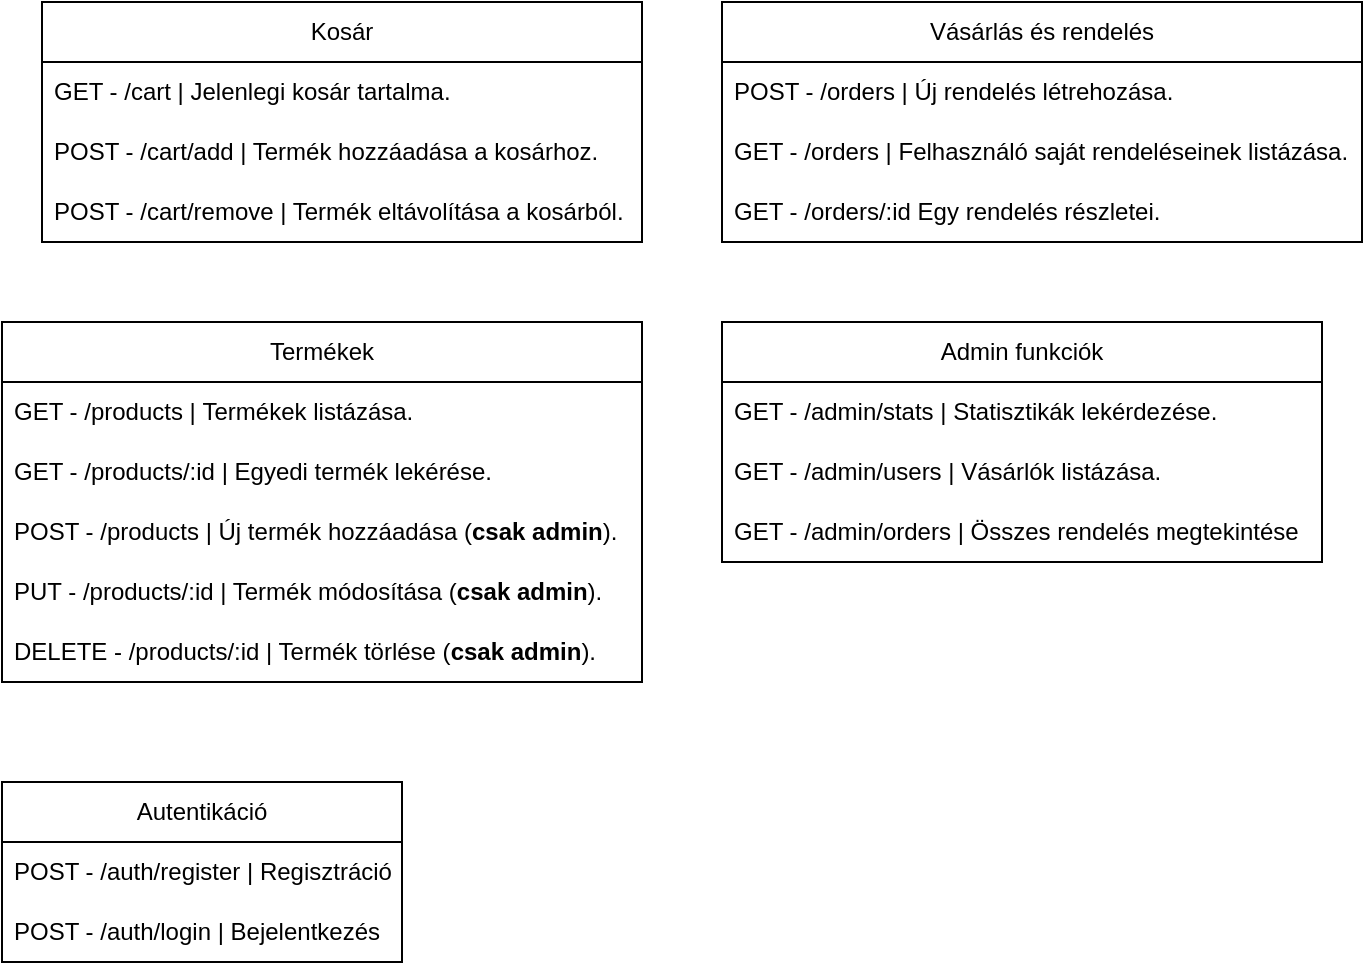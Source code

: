 <mxfile>
    <diagram id="0lt0e1INmzBCQiBoyL_2" name="Backend végpontok">
        <mxGraphModel dx="971" dy="664" grid="1" gridSize="10" guides="1" tooltips="1" connect="1" arrows="1" fold="1" page="1" pageScale="1" pageWidth="850" pageHeight="1100" math="0" shadow="0">
            <root>
                <mxCell id="0"/>
                <mxCell id="1" parent="0"/>
                <mxCell id="2" value="Autentikáció" style="swimlane;fontStyle=0;childLayout=stackLayout;horizontal=1;startSize=30;horizontalStack=0;resizeParent=1;resizeParentMax=0;resizeLast=0;collapsible=1;marginBottom=0;whiteSpace=wrap;html=1;" vertex="1" parent="1">
                    <mxGeometry x="80" y="430" width="200" height="90" as="geometry">
                        <mxRectangle x="160" y="40" width="60" height="30" as="alternateBounds"/>
                    </mxGeometry>
                </mxCell>
                <mxCell id="3" value="POST - /auth/register | Regisztráció" style="text;strokeColor=none;fillColor=none;align=left;verticalAlign=middle;spacingLeft=4;spacingRight=4;overflow=hidden;points=[[0,0.5],[1,0.5]];portConstraint=eastwest;rotatable=0;whiteSpace=wrap;html=1;" vertex="1" parent="2">
                    <mxGeometry y="30" width="200" height="30" as="geometry"/>
                </mxCell>
                <mxCell id="4" value="POST - /auth/login | Bejelentkezés" style="text;strokeColor=none;fillColor=none;align=left;verticalAlign=middle;spacingLeft=4;spacingRight=4;overflow=hidden;points=[[0,0.5],[1,0.5]];portConstraint=eastwest;rotatable=0;whiteSpace=wrap;html=1;" vertex="1" parent="2">
                    <mxGeometry y="60" width="200" height="30" as="geometry"/>
                </mxCell>
                <mxCell id="16" value="Termékek" style="swimlane;fontStyle=0;childLayout=stackLayout;horizontal=1;startSize=30;horizontalStack=0;resizeParent=1;resizeParentMax=0;resizeLast=0;collapsible=1;marginBottom=0;whiteSpace=wrap;html=1;" vertex="1" parent="1">
                    <mxGeometry x="80" y="200" width="320" height="180" as="geometry"/>
                </mxCell>
                <mxCell id="17" value="GET - /products |&amp;nbsp;Termékek listázása." style="text;strokeColor=none;fillColor=none;align=left;verticalAlign=middle;spacingLeft=4;spacingRight=4;overflow=hidden;points=[[0,0.5],[1,0.5]];portConstraint=eastwest;rotatable=0;whiteSpace=wrap;html=1;" vertex="1" parent="16">
                    <mxGeometry y="30" width="320" height="30" as="geometry"/>
                </mxCell>
                <mxCell id="18" value="GET - /products/:id |&amp;nbsp;Egyedi termék lekérése." style="text;strokeColor=none;fillColor=none;align=left;verticalAlign=middle;spacingLeft=4;spacingRight=4;overflow=hidden;points=[[0,0.5],[1,0.5]];portConstraint=eastwest;rotatable=0;whiteSpace=wrap;html=1;" vertex="1" parent="16">
                    <mxGeometry y="60" width="320" height="30" as="geometry"/>
                </mxCell>
                <mxCell id="19" value="POST - /products | Új termék hozzáadása (&lt;strong&gt;csak admin&lt;/strong&gt;)." style="text;strokeColor=none;fillColor=none;align=left;verticalAlign=middle;spacingLeft=4;spacingRight=4;overflow=hidden;points=[[0,0.5],[1,0.5]];portConstraint=eastwest;rotatable=0;whiteSpace=wrap;html=1;" vertex="1" parent="16">
                    <mxGeometry y="90" width="320" height="30" as="geometry"/>
                </mxCell>
                <mxCell id="36" value="PUT - /products/:id | Termék módosítása (&lt;strong&gt;csak admin&lt;/strong&gt;)." style="text;strokeColor=none;fillColor=none;align=left;verticalAlign=middle;spacingLeft=4;spacingRight=4;overflow=hidden;points=[[0,0.5],[1,0.5]];portConstraint=eastwest;rotatable=0;whiteSpace=wrap;html=1;" vertex="1" parent="16">
                    <mxGeometry y="120" width="320" height="30" as="geometry"/>
                </mxCell>
                <mxCell id="37" value="DELETE - /products/:id | Termék törlése (&lt;strong&gt;csak admin&lt;/strong&gt;)." style="text;strokeColor=none;fillColor=none;align=left;verticalAlign=middle;spacingLeft=4;spacingRight=4;overflow=hidden;points=[[0,0.5],[1,0.5]];portConstraint=eastwest;rotatable=0;whiteSpace=wrap;html=1;" vertex="1" parent="16">
                    <mxGeometry y="150" width="320" height="30" as="geometry"/>
                </mxCell>
                <mxCell id="38" value="Kosár" style="swimlane;fontStyle=0;childLayout=stackLayout;horizontal=1;startSize=30;horizontalStack=0;resizeParent=1;resizeParentMax=0;resizeLast=0;collapsible=1;marginBottom=0;whiteSpace=wrap;html=1;" vertex="1" parent="1">
                    <mxGeometry x="100" y="40" width="300" height="120" as="geometry"/>
                </mxCell>
                <mxCell id="39" value="GET - /cart | Jelenlegi kosár tartalma." style="text;strokeColor=none;fillColor=none;align=left;verticalAlign=middle;spacingLeft=4;spacingRight=4;overflow=hidden;points=[[0,0.5],[1,0.5]];portConstraint=eastwest;rotatable=0;whiteSpace=wrap;html=1;" vertex="1" parent="38">
                    <mxGeometry y="30" width="300" height="30" as="geometry"/>
                </mxCell>
                <mxCell id="40" value="POST - /cart/add | Termék hozzáadása a kosárhoz." style="text;strokeColor=none;fillColor=none;align=left;verticalAlign=middle;spacingLeft=4;spacingRight=4;overflow=hidden;points=[[0,0.5],[1,0.5]];portConstraint=eastwest;rotatable=0;whiteSpace=wrap;html=1;" vertex="1" parent="38">
                    <mxGeometry y="60" width="300" height="30" as="geometry"/>
                </mxCell>
                <mxCell id="41" value="POST - /cart/remove | Termék eltávolítása a kosárból." style="text;strokeColor=none;fillColor=none;align=left;verticalAlign=middle;spacingLeft=4;spacingRight=4;overflow=hidden;points=[[0,0.5],[1,0.5]];portConstraint=eastwest;rotatable=0;whiteSpace=wrap;html=1;" vertex="1" parent="38">
                    <mxGeometry y="90" width="300" height="30" as="geometry"/>
                </mxCell>
                <mxCell id="52" value="Vásárlás és rendelés" style="swimlane;fontStyle=0;childLayout=stackLayout;horizontal=1;startSize=30;horizontalStack=0;resizeParent=1;resizeParentMax=0;resizeLast=0;collapsible=1;marginBottom=0;whiteSpace=wrap;html=1;" vertex="1" parent="1">
                    <mxGeometry x="440" y="40" width="320" height="120" as="geometry"/>
                </mxCell>
                <mxCell id="53" value="POST - /orders | Új rendelés létrehozása." style="text;strokeColor=none;fillColor=none;align=left;verticalAlign=middle;spacingLeft=4;spacingRight=4;overflow=hidden;points=[[0,0.5],[1,0.5]];portConstraint=eastwest;rotatable=0;whiteSpace=wrap;html=1;" vertex="1" parent="52">
                    <mxGeometry y="30" width="320" height="30" as="geometry"/>
                </mxCell>
                <mxCell id="54" value="GET - /orders | Felhasználó saját rendeléseinek listázása." style="text;strokeColor=none;fillColor=none;align=left;verticalAlign=middle;spacingLeft=4;spacingRight=4;overflow=hidden;points=[[0,0.5],[1,0.5]];portConstraint=eastwest;rotatable=0;whiteSpace=wrap;html=1;" vertex="1" parent="52">
                    <mxGeometry y="60" width="320" height="30" as="geometry"/>
                </mxCell>
                <mxCell id="55" value="GET - /orders/:id Egy rendelés részletei." style="text;strokeColor=none;fillColor=none;align=left;verticalAlign=middle;spacingLeft=4;spacingRight=4;overflow=hidden;points=[[0,0.5],[1,0.5]];portConstraint=eastwest;rotatable=0;whiteSpace=wrap;html=1;" vertex="1" parent="52">
                    <mxGeometry y="90" width="320" height="30" as="geometry"/>
                </mxCell>
                <mxCell id="56" value="Admin funkciók" style="swimlane;fontStyle=0;childLayout=stackLayout;horizontal=1;startSize=30;horizontalStack=0;resizeParent=1;resizeParentMax=0;resizeLast=0;collapsible=1;marginBottom=0;whiteSpace=wrap;html=1;" vertex="1" parent="1">
                    <mxGeometry x="440" y="200" width="300" height="120" as="geometry"/>
                </mxCell>
                <mxCell id="57" value="GET - /admin/stats | Statisztikák lekérdezése." style="text;strokeColor=none;fillColor=none;align=left;verticalAlign=middle;spacingLeft=4;spacingRight=4;overflow=hidden;points=[[0,0.5],[1,0.5]];portConstraint=eastwest;rotatable=0;whiteSpace=wrap;html=1;" vertex="1" parent="56">
                    <mxGeometry y="30" width="300" height="30" as="geometry"/>
                </mxCell>
                <mxCell id="58" value="GET - /admin/users | Vásárlók listázása." style="text;strokeColor=none;fillColor=none;align=left;verticalAlign=middle;spacingLeft=4;spacingRight=4;overflow=hidden;points=[[0,0.5],[1,0.5]];portConstraint=eastwest;rotatable=0;whiteSpace=wrap;html=1;" vertex="1" parent="56">
                    <mxGeometry y="60" width="300" height="30" as="geometry"/>
                </mxCell>
                <mxCell id="59" value="GET - /admin/orders | Összes rendelés megtekintése" style="text;strokeColor=none;fillColor=none;align=left;verticalAlign=middle;spacingLeft=4;spacingRight=4;overflow=hidden;points=[[0,0.5],[1,0.5]];portConstraint=eastwest;rotatable=0;whiteSpace=wrap;html=1;" vertex="1" parent="56">
                    <mxGeometry y="90" width="300" height="30" as="geometry"/>
                </mxCell>
            </root>
        </mxGraphModel>
    </diagram>
</mxfile>